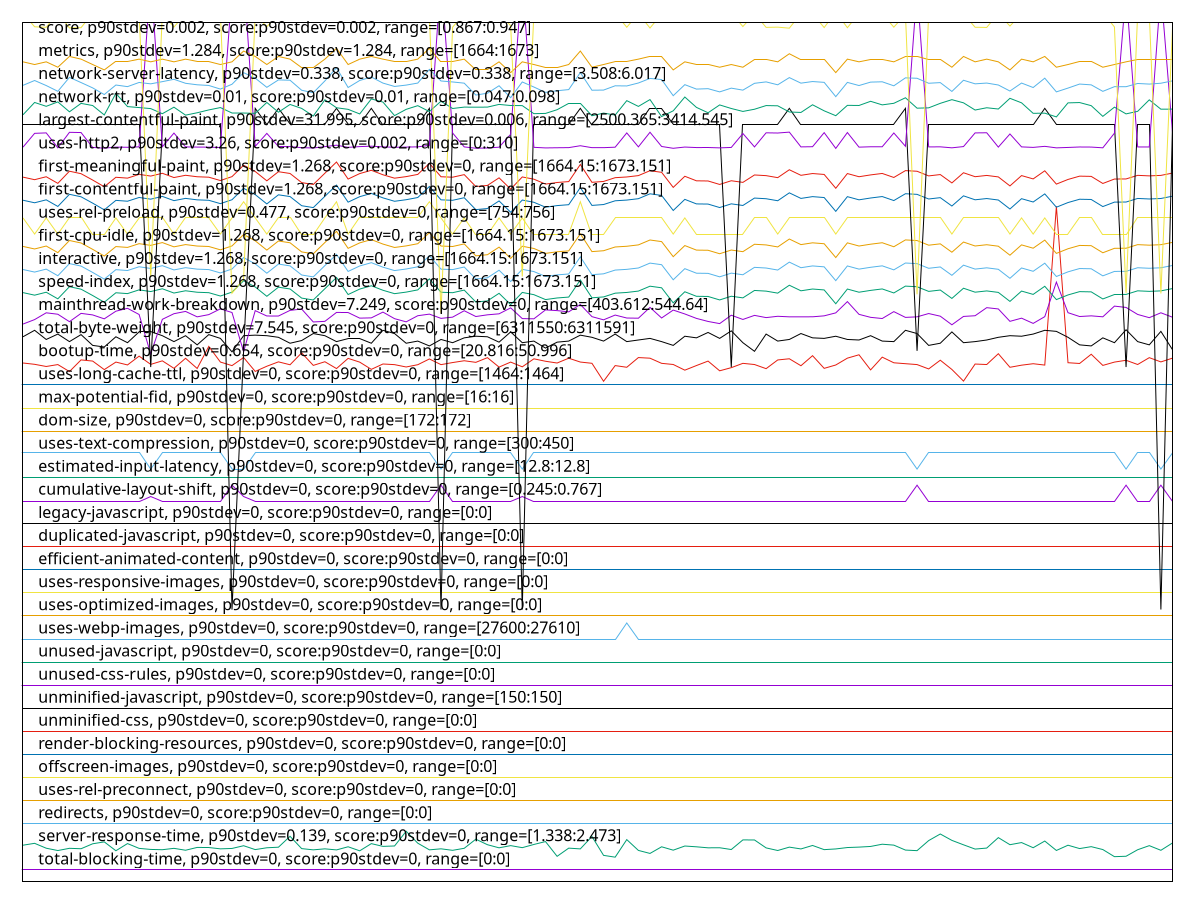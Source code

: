 reset
set terminal svg size 640, 4440 enhanced background rgb 'white'
set output "report_00007_2020-12-11T15:55:29.892Z/correlation/pages+cached+noexternal+nocss/correlation.svg"

$totalBlockingTimeP90Stdev0ScoreP90Stdev0Range00 <<EOF
0 0.5
1 0.5
2 0.5
3 0.5
4 0.5
5 0.5
6 0.5
7 0.5
8 0.5
9 0.5
10 0.5
11 0.5
12 0.5
13 0.5
14 0.5
15 0.5
16 0.5
17 0.5
18 0.5
19 0.5
20 0.5
21 0.5
22 0.5
23 0.5
24 0.5
25 0.5
26 0.5
27 0.5
28 0.5
29 0.5
30 0.5
31 0.5
32 0.5
33 0.5
34 0.5
35 0.5
36 0.5
37 0.5
38 0.5
39 0.5
40 0.5
41 0.5
42 0.5
43 0.5
44 0.5
45 0.5
46 0.5
47 0.5
48 0.5
49 0.5
50 0.5
51 0.5
52 0.5
53 0.5
54 0.5
55 0.5
56 0.5
57 0.5
58 0.5
59 0.5
60 0.5
61 0.5
62 0.5
63 0.5
64 0.5
65 0.5
66 0.5
67 0.5
68 0.5
69 0.5
70 0.5
71 0.5
72 0.5
73 0.5
74 0.5
75 0.5
76 0.5
77 0.5
78 0.5
79 0.5
80 0.5
81 0.5
82 0.5
83 0.5
84 0.5
85 0.5
86 0.5
87 0.5
88 0.5
89 0.5
90 0.5
91 0.5
92 0.5
93 0.5
94 0.5
95 0.5
96 0.5
97 0.5
98 0.5
99 0.5
EOF

$serverResponseTimeP90Stdev0139ScoreP90Stdev0Range13382473 <<EOF
0 1.5719351198871645
1 1.6528942172073342
2 1.4416107193229897
3 1.3409055007052184
4 1.4366741889985892
5 1.418902679830747
6 1.6331480959097315
7 1.715094499294781
8 1.3320197461212975
9 1.6420338504936525
10 1.434699576868829
11 1.3882961918194636
12 1.3764485190409024
13 1.435686882933709
14 1.3537404795486598
15 1.4751791255289137
16 1.4712299012693932
17 1.4139661495063467
18 1.4307503526093086
19 1.549227080394922
20 1.3813850493653028
21 1.4603695345557122
22 1.4850521861777146
23 1.9569844851904086
24 1.4238392101551478
25 1.3705246826516218
26 1.4139661495063465
27 1.3675627644569812
28 1.5038110014104369
29 1.3280705218617768
30 1.6400592383638923
31 1.5205952045133988
32 1.5383667136812407
33 2.174191819464033
34 1.6588180535966146
35 1.3705246826516218
36 1.4149534555712269
37 1.3497912552891396
38 1.4376614950634694
39 1.8315966149506346
40 1.5926685472496471
41 1.4583949224259514
42 1.5531763046544422
43 1.4653060648801126
44 1.6035289139633282
45 1.7289167842031024
46 1.0901297602256699
47 1.4445726375176302
48 1.4119915373765863
49 1.950073342736247
50 1.1315966149506345
51 1.0535994358251057
52 1.8138251057827923
53 1.3458420310296189
54 1.215517630465444
55 1.5028236953455565
56 1.3567023977433001
57 1.5363921015514808
58 1.5018363892806768
59 1.4583949224259518
60 1.461356840620592
61 1.3843469675599431
62 1.8009901269393502
63 1.7980282087447104
64 1.4554330042313115
65 1.3418928067700984
66 1.488014104372355
67 1.4100169252468262
68 1.5600874471086035
69 1.379410437235543
70 1.410016925246826
71 1.4702425952045128
72 1.489001410437235
73 1.5176332863187585
74 1.6143892806770095
75 1.5748970380818048
76 1.3606516220028206
77 1.335968970380818
78 1.7713709449929471
79 2.0567023977432997
80 1.780256699576868
81 1.5887193229901266
82 1.4040930888575456
83 1.4475345557122703
84 1.8997207334273618
85 1.593655853314527
86 1.6854753173483774
87 1.462344146685472
88 1.751624823695345
89 1.3438674188998583
90 1.5709478138222845
91 1.425813822284908
92 1.5087475317348373
93 1.3833596614950632
94 1.0753201692524683
95 1.09309167842031
96 1.3754612129760224
97 1.5521889985895623
98 1.3507785613540197
99 1.6686911142454157
EOF

$redirectsP90Stdev0ScoreP90Stdev0Range00 <<EOF
0 2.5
1 2.5
2 2.5
3 2.5
4 2.5
5 2.5
6 2.5
7 2.5
8 2.5
9 2.5
10 2.5
11 2.5
12 2.5
13 2.5
14 2.5
15 2.5
16 2.5
17 2.5
18 2.5
19 2.5
20 2.5
21 2.5
22 2.5
23 2.5
24 2.5
25 2.5
26 2.5
27 2.5
28 2.5
29 2.5
30 2.5
31 2.5
32 2.5
33 2.5
34 2.5
35 2.5
36 2.5
37 2.5
38 2.5
39 2.5
40 2.5
41 2.5
42 2.5
43 2.5
44 2.5
45 2.5
46 2.5
47 2.5
48 2.5
49 2.5
50 2.5
51 2.5
52 2.5
53 2.5
54 2.5
55 2.5
56 2.5
57 2.5
58 2.5
59 2.5
60 2.5
61 2.5
62 2.5
63 2.5
64 2.5
65 2.5
66 2.5
67 2.5
68 2.5
69 2.5
70 2.5
71 2.5
72 2.5
73 2.5
74 2.5
75 2.5
76 2.5
77 2.5
78 2.5
79 2.5
80 2.5
81 2.5
82 2.5
83 2.5
84 2.5
85 2.5
86 2.5
87 2.5
88 2.5
89 2.5
90 2.5
91 2.5
92 2.5
93 2.5
94 2.5
95 2.5
96 2.5
97 2.5
98 2.5
99 2.5
EOF

$usesRelPreconnectP90Stdev0ScoreP90Stdev0Range00 <<EOF
0 3.5
1 3.5
2 3.5
3 3.5
4 3.5
5 3.5
6 3.5
7 3.5
8 3.5
9 3.5
10 3.5
11 3.5
12 3.5
13 3.5
14 3.5
15 3.5
16 3.5
17 3.5
18 3.5
19 3.5
20 3.5
21 3.5
22 3.5
23 3.5
24 3.5
25 3.5
26 3.5
27 3.5
28 3.5
29 3.5
30 3.5
31 3.5
32 3.5
33 3.5
34 3.5
35 3.5
36 3.5
37 3.5
38 3.5
39 3.5
40 3.5
41 3.5
42 3.5
43 3.5
44 3.5
45 3.5
46 3.5
47 3.5
48 3.5
49 3.5
50 3.5
51 3.5
52 3.5
53 3.5
54 3.5
55 3.5
56 3.5
57 3.5
58 3.5
59 3.5
60 3.5
61 3.5
62 3.5
63 3.5
64 3.5
65 3.5
66 3.5
67 3.5
68 3.5
69 3.5
70 3.5
71 3.5
72 3.5
73 3.5
74 3.5
75 3.5
76 3.5
77 3.5
78 3.5
79 3.5
80 3.5
81 3.5
82 3.5
83 3.5
84 3.5
85 3.5
86 3.5
87 3.5
88 3.5
89 3.5
90 3.5
91 3.5
92 3.5
93 3.5
94 3.5
95 3.5
96 3.5
97 3.5
98 3.5
99 3.5
EOF

$offscreenImagesP90Stdev0ScoreP90Stdev0Range00 <<EOF
0 4.5
1 4.5
2 4.5
3 4.5
4 4.5
5 4.5
6 4.5
7 4.5
8 4.5
9 4.5
10 4.5
11 4.5
12 4.5
13 4.5
14 4.5
15 4.5
16 4.5
17 4.5
18 4.5
19 4.5
20 4.5
21 4.5
22 4.5
23 4.5
24 4.5
25 4.5
26 4.5
27 4.5
28 4.5
29 4.5
30 4.5
31 4.5
32 4.5
33 4.5
34 4.5
35 4.5
36 4.5
37 4.5
38 4.5
39 4.5
40 4.5
41 4.5
42 4.5
43 4.5
44 4.5
45 4.5
46 4.5
47 4.5
48 4.5
49 4.5
50 4.5
51 4.5
52 4.5
53 4.5
54 4.5
55 4.5
56 4.5
57 4.5
58 4.5
59 4.5
60 4.5
61 4.5
62 4.5
63 4.5
64 4.5
65 4.5
66 4.5
67 4.5
68 4.5
69 4.5
70 4.5
71 4.5
72 4.5
73 4.5
74 4.5
75 4.5
76 4.5
77 4.5
78 4.5
79 4.5
80 4.5
81 4.5
82 4.5
83 4.5
84 4.5
85 4.5
86 4.5
87 4.5
88 4.5
89 4.5
90 4.5
91 4.5
92 4.5
93 4.5
94 4.5
95 4.5
96 4.5
97 4.5
98 4.5
99 4.5
EOF

$renderBlockingResourcesP90Stdev0ScoreP90Stdev0Range00 <<EOF
0 5.5
1 5.5
2 5.5
3 5.5
4 5.5
5 5.5
6 5.5
7 5.5
8 5.5
9 5.5
10 5.5
11 5.5
12 5.5
13 5.5
14 5.5
15 5.5
16 5.5
17 5.5
18 5.5
19 5.5
20 5.5
21 5.5
22 5.5
23 5.5
24 5.5
25 5.5
26 5.5
27 5.5
28 5.5
29 5.5
30 5.5
31 5.5
32 5.5
33 5.5
34 5.5
35 5.5
36 5.5
37 5.5
38 5.5
39 5.5
40 5.5
41 5.5
42 5.5
43 5.5
44 5.5
45 5.5
46 5.5
47 5.5
48 5.5
49 5.5
50 5.5
51 5.5
52 5.5
53 5.5
54 5.5
55 5.5
56 5.5
57 5.5
58 5.5
59 5.5
60 5.5
61 5.5
62 5.5
63 5.5
64 5.5
65 5.5
66 5.5
67 5.5
68 5.5
69 5.5
70 5.5
71 5.5
72 5.5
73 5.5
74 5.5
75 5.5
76 5.5
77 5.5
78 5.5
79 5.5
80 5.5
81 5.5
82 5.5
83 5.5
84 5.5
85 5.5
86 5.5
87 5.5
88 5.5
89 5.5
90 5.5
91 5.5
92 5.5
93 5.5
94 5.5
95 5.5
96 5.5
97 5.5
98 5.5
99 5.5
EOF

$unminifiedCssP90Stdev0ScoreP90Stdev0Range00 <<EOF
0 6.5
1 6.5
2 6.5
3 6.5
4 6.5
5 6.5
6 6.5
7 6.5
8 6.5
9 6.5
10 6.5
11 6.5
12 6.5
13 6.5
14 6.5
15 6.5
16 6.5
17 6.5
18 6.5
19 6.5
20 6.5
21 6.5
22 6.5
23 6.5
24 6.5
25 6.5
26 6.5
27 6.5
28 6.5
29 6.5
30 6.5
31 6.5
32 6.5
33 6.5
34 6.5
35 6.5
36 6.5
37 6.5
38 6.5
39 6.5
40 6.5
41 6.5
42 6.5
43 6.5
44 6.5
45 6.5
46 6.5
47 6.5
48 6.5
49 6.5
50 6.5
51 6.5
52 6.5
53 6.5
54 6.5
55 6.5
56 6.5
57 6.5
58 6.5
59 6.5
60 6.5
61 6.5
62 6.5
63 6.5
64 6.5
65 6.5
66 6.5
67 6.5
68 6.5
69 6.5
70 6.5
71 6.5
72 6.5
73 6.5
74 6.5
75 6.5
76 6.5
77 6.5
78 6.5
79 6.5
80 6.5
81 6.5
82 6.5
83 6.5
84 6.5
85 6.5
86 6.5
87 6.5
88 6.5
89 6.5
90 6.5
91 6.5
92 6.5
93 6.5
94 6.5
95 6.5
96 6.5
97 6.5
98 6.5
99 6.5
EOF

$unminifiedJavascriptP90Stdev0ScoreP90Stdev0Range150150 <<EOF
0 7.5
1 7.5
2 7.5
3 7.5
4 7.5
5 7.5
6 7.5
7 7.5
8 7.5
9 7.5
10 7.5
11 7.5
12 7.5
13 7.5
14 7.5
15 7.5
16 7.5
17 7.5
18 7.5
19 7.5
20 7.5
21 7.5
22 7.5
23 7.5
24 7.5
25 7.5
26 7.5
27 7.5
28 7.5
29 7.5
30 7.5
31 7.5
32 7.5
33 7.5
34 7.5
35 7.5
36 7.5
37 7.5
38 7.5
39 7.5
40 7.5
41 7.5
42 7.5
43 7.5
44 7.5
45 7.5
46 7.5
47 7.5
48 7.5
49 7.5
50 7.5
51 7.5
52 7.5
53 7.5
54 7.5
55 7.5
56 7.5
57 7.5
58 7.5
59 7.5
60 7.5
61 7.5
62 7.5
63 7.5
64 7.5
65 7.5
66 7.5
67 7.5
68 7.5
69 7.5
70 7.5
71 7.5
72 7.5
73 7.5
74 7.5
75 7.5
76 7.5
77 7.5
78 7.5
79 7.5
80 7.5
81 7.5
82 7.5
83 7.5
84 7.5
85 7.5
86 7.5
87 7.5
88 7.5
89 7.5
90 7.5
91 7.5
92 7.5
93 7.5
94 7.5
95 7.5
96 7.5
97 7.5
98 7.5
99 7.5
EOF

$unusedCssRulesP90Stdev0ScoreP90Stdev0Range00 <<EOF
0 8.5
1 8.5
2 8.5
3 8.5
4 8.5
5 8.5
6 8.5
7 8.5
8 8.5
9 8.5
10 8.5
11 8.5
12 8.5
13 8.5
14 8.5
15 8.5
16 8.5
17 8.5
18 8.5
19 8.5
20 8.5
21 8.5
22 8.5
23 8.5
24 8.5
25 8.5
26 8.5
27 8.5
28 8.5
29 8.5
30 8.5
31 8.5
32 8.5
33 8.5
34 8.5
35 8.5
36 8.5
37 8.5
38 8.5
39 8.5
40 8.5
41 8.5
42 8.5
43 8.5
44 8.5
45 8.5
46 8.5
47 8.5
48 8.5
49 8.5
50 8.5
51 8.5
52 8.5
53 8.5
54 8.5
55 8.5
56 8.5
57 8.5
58 8.5
59 8.5
60 8.5
61 8.5
62 8.5
63 8.5
64 8.5
65 8.5
66 8.5
67 8.5
68 8.5
69 8.5
70 8.5
71 8.5
72 8.5
73 8.5
74 8.5
75 8.5
76 8.5
77 8.5
78 8.5
79 8.5
80 8.5
81 8.5
82 8.5
83 8.5
84 8.5
85 8.5
86 8.5
87 8.5
88 8.5
89 8.5
90 8.5
91 8.5
92 8.5
93 8.5
94 8.5
95 8.5
96 8.5
97 8.5
98 8.5
99 8.5
EOF

$unusedJavascriptP90Stdev0ScoreP90Stdev0Range00 <<EOF
0 9.5
1 9.5
2 9.5
3 9.5
4 9.5
5 9.5
6 9.5
7 9.5
8 9.5
9 9.5
10 9.5
11 9.5
12 9.5
13 9.5
14 9.5
15 9.5
16 9.5
17 9.5
18 9.5
19 9.5
20 9.5
21 9.5
22 9.5
23 9.5
24 9.5
25 9.5
26 9.5
27 9.5
28 9.5
29 9.5
30 9.5
31 9.5
32 9.5
33 9.5
34 9.5
35 9.5
36 9.5
37 9.5
38 9.5
39 9.5
40 9.5
41 9.5
42 9.5
43 9.5
44 9.5
45 9.5
46 9.5
47 9.5
48 9.5
49 9.5
50 9.5
51 9.5
52 9.5
53 9.5
54 9.5
55 9.5
56 9.5
57 9.5
58 9.5
59 9.5
60 9.5
61 9.5
62 9.5
63 9.5
64 9.5
65 9.5
66 9.5
67 9.5
68 9.5
69 9.5
70 9.5
71 9.5
72 9.5
73 9.5
74 9.5
75 9.5
76 9.5
77 9.5
78 9.5
79 9.5
80 9.5
81 9.5
82 9.5
83 9.5
84 9.5
85 9.5
86 9.5
87 9.5
88 9.5
89 9.5
90 9.5
91 9.5
92 9.5
93 9.5
94 9.5
95 9.5
96 9.5
97 9.5
98 9.5
99 9.5
EOF

$usesWebpImagesP90Stdev0ScoreP90Stdev0Range2760027610 <<EOF
0 10.493000000000166
1 10.493000000000166
2 10.493000000000166
3 10.493000000000166
4 10.493000000000166
5 10.493000000000166
6 10.493000000000166
7 10.493000000000166
8 10.493000000000166
9 10.493000000000166
10 10.493000000000166
11 10.493000000000166
12 10.493000000000166
13 10.493000000000166
14 10.493000000000166
15 10.493000000000166
16 10.493000000000166
17 10.493000000000166
18 10.493000000000166
19 10.493000000000166
20 10.493000000000166
21 10.493000000000166
22 10.493000000000166
23 10.493000000000166
24 10.493000000000166
25 10.493000000000166
26 10.493000000000166
27 10.493000000000166
28 10.493000000000166
29 10.493000000000166
30 10.493000000000166
31 10.493000000000166
32 10.493000000000166
33 10.493000000000166
34 10.493000000000166
35 10.493000000000166
36 10.493000000000166
37 10.493000000000166
38 10.493000000000166
39 10.493000000000166
40 10.493000000000166
41 10.493000000000166
42 10.493000000000166
43 10.493000000000166
44 10.493000000000166
45 10.493000000000166
46 10.493000000000166
47 10.493000000000166
48 10.493000000000166
49 10.493000000000166
50 10.493000000000166
51 10.493000000000166
52 11.193000000000211
53 10.493000000000166
54 10.493000000000166
55 10.493000000000166
56 10.493000000000166
57 10.493000000000166
58 10.493000000000166
59 10.493000000000166
60 10.493000000000166
61 10.493000000000166
62 10.493000000000166
63 10.493000000000166
64 10.493000000000166
65 10.493000000000166
66 10.493000000000166
67 10.493000000000166
68 10.493000000000166
69 10.493000000000166
70 10.493000000000166
71 10.493000000000166
72 10.493000000000166
73 10.493000000000166
74 10.493000000000166
75 10.493000000000166
76 10.493000000000166
77 10.493000000000166
78 10.493000000000166
79 10.493000000000166
80 10.493000000000166
81 10.493000000000166
82 10.493000000000166
83 10.493000000000166
84 10.493000000000166
85 10.493000000000166
86 10.493000000000166
87 10.493000000000166
88 10.493000000000166
89 10.493000000000166
90 10.493000000000166
91 10.493000000000166
92 10.493000000000166
93 10.493000000000166
94 10.493000000000166
95 10.493000000000166
96 10.493000000000166
97 10.493000000000166
98 10.493000000000166
99 10.493000000000166
EOF

$usesOptimizedImagesP90Stdev0ScoreP90Stdev0Range00 <<EOF
0 11.5
1 11.5
2 11.5
3 11.5
4 11.5
5 11.5
6 11.5
7 11.5
8 11.5
9 11.5
10 11.5
11 11.5
12 11.5
13 11.5
14 11.5
15 11.5
16 11.5
17 11.5
18 11.5
19 11.5
20 11.5
21 11.5
22 11.5
23 11.5
24 11.5
25 11.5
26 11.5
27 11.5
28 11.5
29 11.5
30 11.5
31 11.5
32 11.5
33 11.5
34 11.5
35 11.5
36 11.5
37 11.5
38 11.5
39 11.5
40 11.5
41 11.5
42 11.5
43 11.5
44 11.5
45 11.5
46 11.5
47 11.5
48 11.5
49 11.5
50 11.5
51 11.5
52 11.5
53 11.5
54 11.5
55 11.5
56 11.5
57 11.5
58 11.5
59 11.5
60 11.5
61 11.5
62 11.5
63 11.5
64 11.5
65 11.5
66 11.5
67 11.5
68 11.5
69 11.5
70 11.5
71 11.5
72 11.5
73 11.5
74 11.5
75 11.5
76 11.5
77 11.5
78 11.5
79 11.5
80 11.5
81 11.5
82 11.5
83 11.5
84 11.5
85 11.5
86 11.5
87 11.5
88 11.5
89 11.5
90 11.5
91 11.5
92 11.5
93 11.5
94 11.5
95 11.5
96 11.5
97 11.5
98 11.5
99 11.5
EOF

$usesResponsiveImagesP90Stdev0ScoreP90Stdev0Range00 <<EOF
0 12.5
1 12.5
2 12.5
3 12.5
4 12.5
5 12.5
6 12.5
7 12.5
8 12.5
9 12.5
10 12.5
11 12.5
12 12.5
13 12.5
14 12.5
15 12.5
16 12.5
17 12.5
18 12.5
19 12.5
20 12.5
21 12.5
22 12.5
23 12.5
24 12.5
25 12.5
26 12.5
27 12.5
28 12.5
29 12.5
30 12.5
31 12.5
32 12.5
33 12.5
34 12.5
35 12.5
36 12.5
37 12.5
38 12.5
39 12.5
40 12.5
41 12.5
42 12.5
43 12.5
44 12.5
45 12.5
46 12.5
47 12.5
48 12.5
49 12.5
50 12.5
51 12.5
52 12.5
53 12.5
54 12.5
55 12.5
56 12.5
57 12.5
58 12.5
59 12.5
60 12.5
61 12.5
62 12.5
63 12.5
64 12.5
65 12.5
66 12.5
67 12.5
68 12.5
69 12.5
70 12.5
71 12.5
72 12.5
73 12.5
74 12.5
75 12.5
76 12.5
77 12.5
78 12.5
79 12.5
80 12.5
81 12.5
82 12.5
83 12.5
84 12.5
85 12.5
86 12.5
87 12.5
88 12.5
89 12.5
90 12.5
91 12.5
92 12.5
93 12.5
94 12.5
95 12.5
96 12.5
97 12.5
98 12.5
99 12.5
EOF

$efficientAnimatedContentP90Stdev0ScoreP90Stdev0Range00 <<EOF
0 13.5
1 13.5
2 13.5
3 13.5
4 13.5
5 13.5
6 13.5
7 13.5
8 13.5
9 13.5
10 13.5
11 13.5
12 13.5
13 13.5
14 13.5
15 13.5
16 13.5
17 13.5
18 13.5
19 13.5
20 13.5
21 13.5
22 13.5
23 13.5
24 13.5
25 13.5
26 13.5
27 13.5
28 13.5
29 13.5
30 13.5
31 13.5
32 13.5
33 13.5
34 13.5
35 13.5
36 13.5
37 13.5
38 13.5
39 13.5
40 13.5
41 13.5
42 13.5
43 13.5
44 13.5
45 13.5
46 13.5
47 13.5
48 13.5
49 13.5
50 13.5
51 13.5
52 13.5
53 13.5
54 13.5
55 13.5
56 13.5
57 13.5
58 13.5
59 13.5
60 13.5
61 13.5
62 13.5
63 13.5
64 13.5
65 13.5
66 13.5
67 13.5
68 13.5
69 13.5
70 13.5
71 13.5
72 13.5
73 13.5
74 13.5
75 13.5
76 13.5
77 13.5
78 13.5
79 13.5
80 13.5
81 13.5
82 13.5
83 13.5
84 13.5
85 13.5
86 13.5
87 13.5
88 13.5
89 13.5
90 13.5
91 13.5
92 13.5
93 13.5
94 13.5
95 13.5
96 13.5
97 13.5
98 13.5
99 13.5
EOF

$duplicatedJavascriptP90Stdev0ScoreP90Stdev0Range00 <<EOF
0 14.5
1 14.5
2 14.5
3 14.5
4 14.5
5 14.5
6 14.5
7 14.5
8 14.5
9 14.5
10 14.5
11 14.5
12 14.5
13 14.5
14 14.5
15 14.5
16 14.5
17 14.5
18 14.5
19 14.5
20 14.5
21 14.5
22 14.5
23 14.5
24 14.5
25 14.5
26 14.5
27 14.5
28 14.5
29 14.5
30 14.5
31 14.5
32 14.5
33 14.5
34 14.5
35 14.5
36 14.5
37 14.5
38 14.5
39 14.5
40 14.5
41 14.5
42 14.5
43 14.5
44 14.5
45 14.5
46 14.5
47 14.5
48 14.5
49 14.5
50 14.5
51 14.5
52 14.5
53 14.5
54 14.5
55 14.5
56 14.5
57 14.5
58 14.5
59 14.5
60 14.5
61 14.5
62 14.5
63 14.5
64 14.5
65 14.5
66 14.5
67 14.5
68 14.5
69 14.5
70 14.5
71 14.5
72 14.5
73 14.5
74 14.5
75 14.5
76 14.5
77 14.5
78 14.5
79 14.5
80 14.5
81 14.5
82 14.5
83 14.5
84 14.5
85 14.5
86 14.5
87 14.5
88 14.5
89 14.5
90 14.5
91 14.5
92 14.5
93 14.5
94 14.5
95 14.5
96 14.5
97 14.5
98 14.5
99 14.5
EOF

$legacyJavascriptP90Stdev0ScoreP90Stdev0Range00 <<EOF
0 15.5
1 15.5
2 15.5
3 15.5
4 15.5
5 15.5
6 15.5
7 15.5
8 15.5
9 15.5
10 15.5
11 15.5
12 15.5
13 15.5
14 15.5
15 15.5
16 15.5
17 15.5
18 15.5
19 15.5
20 15.5
21 15.5
22 15.5
23 15.5
24 15.5
25 15.5
26 15.5
27 15.5
28 15.5
29 15.5
30 15.5
31 15.5
32 15.5
33 15.5
34 15.5
35 15.5
36 15.5
37 15.5
38 15.5
39 15.5
40 15.5
41 15.5
42 15.5
43 15.5
44 15.5
45 15.5
46 15.5
47 15.5
48 15.5
49 15.5
50 15.5
51 15.5
52 15.5
53 15.5
54 15.5
55 15.5
56 15.5
57 15.5
58 15.5
59 15.5
60 15.5
61 15.5
62 15.5
63 15.5
64 15.5
65 15.5
66 15.5
67 15.5
68 15.5
69 15.5
70 15.5
71 15.5
72 15.5
73 15.5
74 15.5
75 15.5
76 15.5
77 15.5
78 15.5
79 15.5
80 15.5
81 15.5
82 15.5
83 15.5
84 15.5
85 15.5
86 15.5
87 15.5
88 15.5
89 15.5
90 15.5
91 15.5
92 15.5
93 15.5
94 15.5
95 15.5
96 15.5
97 15.5
98 15.5
99 15.5
EOF

$cumulativeLayoutShiftP90Stdev0ScoreP90Stdev0Range02450767 <<EOF
0 16.458740408834423
1 16.458740408834423
2 16.458740408834423
3 16.458740408834423
4 16.458740408834423
5 16.458740408834423
6 16.458740408834423
7 16.458740408834423
8 16.458740408834423
9 16.458740408834423
10 16.458740408834423
11 16.667322541209014
12 16.458740408834423
13 16.458740408834423
14 16.458740408834423
15 16.458740408834423
16 16.458740408834423
17 16.458740408834423
18 17.158740408834422
19 16.66753526064322
20 16.458740408834423
21 16.458740408834423
22 16.458740408834423
23 16.458740408834423
24 16.458740408834423
25 16.458740408834423
26 16.458740408834423
27 16.458740408834423
28 16.458740408834423
29 16.458740408834423
30 16.458740408834423
31 16.458740408834423
32 16.458740408834423
33 16.458740408834423
34 16.458740408834423
35 16.458740408834423
36 17.158740408834422
37 16.458740408834423
38 16.458740408834423
39 16.458740408834423
40 16.458740408834423
41 16.458740408834423
42 16.458740408834423
43 16.667322541209014
44 16.458740408834423
45 16.458740408834423
46 16.458740408834423
47 16.458740408834423
48 16.458740408834423
49 16.458740408834423
50 16.458740408834423
51 16.458740408834423
52 16.458740408834423
53 16.458740408834423
54 16.458740408834423
55 16.458740408834423
56 16.458740408834423
57 16.458740408834423
58 16.458740408834423
59 16.458740408834423
60 16.458740408834423
61 16.458740408834423
62 16.458740408834423
63 16.458740408834423
64 16.458740408834423
65 16.458740408834423
66 16.458740408834423
67 16.458740408834423
68 16.458740408834423
69 16.458740408834423
70 16.458740408834423
71 16.458740408834423
72 16.458740408834423
73 16.458740408834423
74 16.458740408834423
75 16.458740408834423
76 16.458740408834423
77 17.158740408834422
78 16.458740408834423
79 16.458740408834423
80 16.458740408834423
81 16.458740408834423
82 16.458740408834423
83 16.458740408834423
84 16.458740408834423
85 16.458740408834423
86 16.458740408834423
87 16.458740408834423
88 16.458740408834423
89 16.458740408834423
90 16.458740408834423
91 16.458740408834423
92 16.458740408834423
93 16.458740408834423
94 16.458740408834423
95 17.158740408834422
96 16.458740408834423
97 16.458740408834423
98 17.158740408834422
99 16.458740408834423
EOF

$estimatedInputLatencyP90Stdev0ScoreP90Stdev0Range128128 <<EOF
0 17.500000000000185
1 17.500000000000185
2 17.500000000000185
3 17.500000000000185
4 17.500000000000185
5 17.500000000000185
6 17.500000000000185
7 17.500000000000185
8 17.500000000000185
9 17.500000000000185
10 17.500000000000185
11 17.500000000000185
12 17.500000000000185
13 17.500000000000185
14 17.500000000000185
15 17.500000000000185
16 17.500000000000185
17 17.500000000000185
18 17.500000000000185
19 17.500000000000185
20 17.500000000000185
21 17.500000000000185
22 17.500000000000185
23 17.500000000000185
24 17.500000000000185
25 17.500000000000185
26 17.500000000000185
27 17.500000000000185
28 17.500000000000185
29 17.500000000000185
30 17.500000000000185
31 17.500000000000185
32 17.500000000000185
33 17.500000000000185
34 17.500000000000185
35 17.500000000000185
36 17.500000000000185
37 17.500000000000185
38 17.500000000000185
39 17.500000000000185
40 17.500000000000185
41 17.500000000000185
42 17.500000000000185
43 17.500000000000185
44 17.500000000000185
45 17.500000000000185
46 17.500000000000185
47 17.500000000000185
48 17.500000000000185
49 17.500000000000185
50 17.500000000000185
51 17.500000000000185
52 17.500000000000185
53 17.500000000000185
54 17.500000000000185
55 17.500000000000185
56 17.500000000000185
57 17.500000000000185
58 17.500000000000185
59 17.500000000000185
60 17.500000000000185
61 17.500000000000185
62 17.500000000000185
63 17.500000000000185
64 17.500000000000185
65 17.500000000000185
66 17.500000000000185
67 17.500000000000185
68 17.500000000000185
69 17.500000000000185
70 17.500000000000185
71 17.500000000000185
72 17.500000000000185
73 17.500000000000185
74 17.500000000000185
75 17.500000000000185
76 17.500000000000185
77 17.500000000000185
78 17.500000000000185
79 17.500000000000185
80 17.500000000000185
81 17.500000000000185
82 17.500000000000185
83 17.500000000000185
84 17.500000000000185
85 17.500000000000185
86 17.500000000000185
87 17.500000000000185
88 17.500000000000185
89 17.500000000000185
90 17.500000000000185
91 17.500000000000185
92 17.500000000000185
93 17.500000000000185
94 17.500000000000185
95 17.500000000000185
96 17.500000000000185
97 17.500000000000185
98 17.500000000000185
99 17.500000000000185
EOF

$usesTextCompressionP90Stdev0ScoreP90Stdev0Range300450 <<EOF
0 18.556
1 18.556
2 18.556
3 18.556
4 18.556
5 18.556
6 18.556
7 18.556
8 18.556
9 18.556
10 18.556
11 17.855999999999998
12 18.556
13 18.556
14 18.556
15 18.556
16 18.556
17 18.556
18 17.855999999999998
19 17.855999999999998
20 18.556
21 18.556
22 18.556
23 18.556
24 18.556
25 18.556
26 18.556
27 18.556
28 18.556
29 18.556
30 18.556
31 18.556
32 18.556
33 18.556
34 18.556
35 18.556
36 17.855999999999998
37 18.556
38 18.556
39 18.556
40 18.556
41 18.556
42 18.556
43 17.855999999999998
44 18.556
45 18.556
46 18.556
47 18.556
48 18.556
49 18.556
50 18.556
51 18.556
52 18.556
53 18.556
54 18.556
55 18.556
56 18.556
57 18.556
58 18.556
59 18.556
60 18.556
61 18.556
62 18.556
63 18.556
64 18.556
65 18.556
66 18.556
67 18.556
68 18.556
69 18.556
70 18.556
71 18.556
72 18.556
73 18.556
74 18.556
75 18.556
76 18.556
77 17.855999999999998
78 18.556
79 18.556
80 18.556
81 18.556
82 18.556
83 18.556
84 18.556
85 18.556
86 18.556
87 18.556
88 18.556
89 18.556
90 18.556
91 18.556
92 18.556
93 18.556
94 18.556
95 17.855999999999998
96 18.556
97 18.556
98 17.855999999999998
99 18.556
EOF

$domSizeP90Stdev0ScoreP90Stdev0Range172172 <<EOF
0 19.5
1 19.5
2 19.5
3 19.5
4 19.5
5 19.5
6 19.5
7 19.5
8 19.5
9 19.5
10 19.5
11 19.5
12 19.5
13 19.5
14 19.5
15 19.5
16 19.5
17 19.5
18 19.5
19 19.5
20 19.5
21 19.5
22 19.5
23 19.5
24 19.5
25 19.5
26 19.5
27 19.5
28 19.5
29 19.5
30 19.5
31 19.5
32 19.5
33 19.5
34 19.5
35 19.5
36 19.5
37 19.5
38 19.5
39 19.5
40 19.5
41 19.5
42 19.5
43 19.5
44 19.5
45 19.5
46 19.5
47 19.5
48 19.5
49 19.5
50 19.5
51 19.5
52 19.5
53 19.5
54 19.5
55 19.5
56 19.5
57 19.5
58 19.5
59 19.5
60 19.5
61 19.5
62 19.5
63 19.5
64 19.5
65 19.5
66 19.5
67 19.5
68 19.5
69 19.5
70 19.5
71 19.5
72 19.5
73 19.5
74 19.5
75 19.5
76 19.5
77 19.5
78 19.5
79 19.5
80 19.5
81 19.5
82 19.5
83 19.5
84 19.5
85 19.5
86 19.5
87 19.5
88 19.5
89 19.5
90 19.5
91 19.5
92 19.5
93 19.5
94 19.5
95 19.5
96 19.5
97 19.5
98 19.5
99 19.5
EOF

$maxPotentialFidP90Stdev0ScoreP90Stdev0Range1616 <<EOF
0 20.5
1 20.5
2 20.5
3 20.5
4 20.5
5 20.5
6 20.5
7 20.5
8 20.5
9 20.5
10 20.5
11 20.5
12 20.5
13 20.5
14 20.5
15 20.5
16 20.5
17 20.5
18 20.5
19 20.5
20 20.5
21 20.5
22 20.5
23 20.5
24 20.5
25 20.5
26 20.5
27 20.5
28 20.5
29 20.5
30 20.5
31 20.5
32 20.5
33 20.5
34 20.5
35 20.5
36 20.5
37 20.5
38 20.5
39 20.5
40 20.5
41 20.5
42 20.5
43 20.5
44 20.5
45 20.5
46 20.5
47 20.5
48 20.5
49 20.5
50 20.5
51 20.5
52 20.5
53 20.5
54 20.5
55 20.5
56 20.5
57 20.5
58 20.5
59 20.5
60 20.5
61 20.5
62 20.5
63 20.5
64 20.5
65 20.5
66 20.5
67 20.5
68 20.5
69 20.5
70 20.5
71 20.5
72 20.5
73 20.5
74 20.5
75 20.5
76 20.5
77 20.5
78 20.5
79 20.5
80 20.5
81 20.5
82 20.5
83 20.5
84 20.5
85 20.5
86 20.5
87 20.5
88 20.5
89 20.5
90 20.5
91 20.5
92 20.5
93 20.5
94 20.5
95 20.5
96 20.5
97 20.5
98 20.5
99 20.5
EOF

$usesLongCacheTtlP90Stdev0ScoreP90Stdev0Range14641464 <<EOF
0 21.5
1 21.5
2 21.5
3 21.5
4 21.5
5 21.5
6 21.5
7 21.5
8 21.5
9 21.5
10 21.5
11 21.5
12 21.5
13 21.5
14 21.5
15 21.5
16 21.5
17 21.5
18 21.5
19 21.5
20 21.5
21 21.5
22 21.5
23 21.5
24 21.5
25 21.5
26 21.5
27 21.5
28 21.5
29 21.5
30 21.5
31 21.5
32 21.5
33 21.5
34 21.5
35 21.5
36 21.5
37 21.5
38 21.5
39 21.5
40 21.5
41 21.5
42 21.5
43 21.5
44 21.5
45 21.5
46 21.5
47 21.5
48 21.5
49 21.5
50 21.5
51 21.5
52 21.5
53 21.5
54 21.5
55 21.5
56 21.5
57 21.5
58 21.5
59 21.5
60 21.5
61 21.5
62 21.5
63 21.5
64 21.5
65 21.5
66 21.5
67 21.5
68 21.5
69 21.5
70 21.5
71 21.5
72 21.5
73 21.5
74 21.5
75 21.5
76 21.5
77 21.5
78 21.5
79 21.5
80 21.5
81 21.5
82 21.5
83 21.5
84 21.5
85 21.5
86 21.5
87 21.5
88 21.5
89 21.5
90 21.5
91 21.5
92 21.5
93 21.5
94 21.5
95 21.5
96 21.5
97 21.5
98 21.5
99 21.5
EOF

$bootupTimeP90Stdev0654ScoreP90Stdev0Range2081650996 <<EOF
0 22.44916212338594
1 22.391916786226684
2 22.298516499282638
3 22.380869440459108
4 22.07756958393113
5 22.58273457675753
6 22.532519368723097
7 22.162935437589667
8 22.489334289813485
9 22.36480057388809
10 22.746436154949784
11 22.388903873744617
12 22.542562410329985
13 22.219176470588234
14 22.652031563845046
15 22.212146341463413
16 23.167239598278332
17 22.490338593974172
18 22.33567575322812
19 22.686177905308462
20 22.08459971305595
21 22.308559540889526
22 22.49837302725968
23 22.372835007173602
24 22.889047345767572
25 22.345718794835005
26 22.503394548063127
27 22.20812912482066
28 22.64901865136298
29 22.486321377331418
30 22.173982783357243
31 22.405977044476327
32 22.37785652797704
33 22.276421807747486
34 22.374843615494974
35 22.623911047345764
36 22.377856527977045
37 22.46824390243902
38 22.546579626972736
39 22.477282639885225
40 22.68015208034433
41 22.271400286944047
42 22.488329985652793
43 22.283451936872307
44 22.629936872309898
45 22.524484935437588
46 22.44815781922525
47 22.6560487804878
48 22.490338593974172
49 22.436106169296984
50 21.65777044476327
51 22.336680057388808
52 22.264370157819226
53 22.684169296987086
54 22.657053084648492
55 22.43409756097561
56 22.384886657101863
57 22.13883213773314
58 22.338688665710183
59 22.531515064562406
60 22.110711621233857
61 22.247296987087516
62 22.43409756097561
63 22.382878048780487
64 22.204111908177907
65 22.580725968436155
66 22.631945480631277
67 22.330654232424678
68 22.765517934002865
69 22.217167862266855
70 22.36279196556671
71 22.659061692969868
72 22.804685796269723
73 22.150883787661403
74 22.702246771879484
75 22.458200860832136
76 22.419032998565278
77 22.380869440459108
78 22.19206025824964
79 22.569678622668576
80 22.1689612625538
81 21.66480057388809
82 22.403968436154948
83 22.382878048780487
84 22.850883787661402
85 22.263365853658534
86 22.354757532281205
87 22.41802869440459
88 22.358774748923956
89 29.23524533715924
90 22.461213773314203
91 22.428071736011475
92 22.827784791965566
93 22.344714490674317
94 22.488329985652793
95 22.56666571018651
96 22.383882352941175
97 22.68015208034433
98 22.496364418938306
99 22.66006599713056
EOF

$totalByteWeightP90Stdev7545ScoreP90Stdev0Range63115506311591 <<EOF
0 23.584700000006706
1 23.86470000000554
2 23.4680333333381
3 23.701366666675312
4 23.374700000014855
5 23.67803333332995
6 23.211366666684626
7 23.14136666667764
8 23.584700000006706
9 23.32803333332413
10 23.81803333334392
11 23.81803333334392
12 23.631366666668328
13 23.374700000014855
14 23.631366666668328
15 23.234700000000885
16 23.67803333332995
17 23.51469999999972
18 22.931366666656686
19 23.631366666668328
20 23.65470000001369
21 23.631366666668328
22 23.561366666661343
23 23.30470000000787
24 23.421366666676477
25 23.72469999999157
26 23.631366666668328
27 23.374700000014855
28 23.49136666668346
29 23.49136666668346
30 23.30470000000787
31 23.86470000000554
32 23.72469999999157
33 23.30470000000787
34 23.398033333331114
35 23.188033333339263
36 23.4680333333381
37 23.32803333332413
38 23.538033333345084
39 23.608033333322965
40 23.584700000006706
41 23.35136666666949
42 23.794699999998556
43 23.32803333332413
44 23.398033333331114
45 23.09470000001602
46 23.35136666666949
47 23.398033333331114
48 23.65470000001369
49 23.561366666661343
50 23.398033333331114
51 23.701366666675312
52 23.374700000014855
53 23.444699999992736
54 23.51469999999972
55 23.374700000014855
56 23.211366666684626
57 23.608033333322965
58 23.538033333345084
59 23.771366666682297
60 23.51469999999972
61 23.84136666666018
62 23.32803333332413
63 22.95470000000205
64 23.701366666675312
65 23.398033333331114
66 23.4680333333381
67 23.72469999999157
68 23.538033333345084
69 23.51469999999972
70 23.608033333322965
71 23.4680333333381
72 23.444699999992736
73 23.631366666668328
74 23.398033333331114
75 23.374700000014855
76 23.86470000000554
77 23.72469999999157
78 23.211366666684626
79 23.30470000000787
80 23.794699999998556
81 23.32803333332413
82 23.374700000014855
83 23.444699999992736
84 23.561366666661343
85 23.631366666668328
86 23.608033333322965
87 23.701366666675312
88 23.86470000000554
89 23.81803333334392
90 23.561366666661343
91 23.234700000000885
92 23.188033333339263
93 23.538033333345084
94 23.32803333332413
95 23.888033333350904
96 23.374700000014855
97 23.234700000000885
98 23.81803333334392
99 23.024700000009034
EOF

$mainthreadWorkBreakdownP90Stdev7249ScoreP90Stdev0Range40361254464 <<EOF
0 24.134621372697445
1 24.328653671461012
2 24.62204251829422
3 24.560308983093613
4 24.23830545041634
5 24.597578728236186
6 24.53063449407015
7 24.360889351501392
8 24.691636260408778
9 24.817222937168815
10 24.54873946505173
11 22.8375105980318
12 24.339428337118356
13 24.58318306838254
14 24.682098031794105
15 24.447174993691643
16 24.54361708301792
17 24.79275914711077
18 24.634671839515512
19 22.93722041382791
20 24.71592341660358
21 24.483914837244512
22 24.48320830179157
23 24.727581251577085
24 24.78463398940197
25 24.225764446126675
26 24.252612793338386
27 24.638822735301538
28 24.63370035326772
29 24.391447009841038
30 24.40301652788292
31 24.6527768104971
32 24.368484607620488
33 24.230886828160482
34 24.49610257380773
35 24.564989780469347
36 24.38155551349988
37 24.434369038607112
38 24.71203747161242
39 24.46139401968206
40 24.534873706787785
41 24.57823732021196
42 24.835592858945244
43 24.371575700227098
44 24.361860837749184
45 24.748070779712343
46 24.71689490285137
47 24.66372811001766
48 24.983347085541254
49 24.455565102195308
50 24.3179673227353
51 24.524540625788546
52 24.396481074943225
53 24.388179283371194
54 24.8576720918496
55 24.397982462780718
56 24.74029888973
57 24.5718785011355
58 24.37996580873076
59 24.247843679031032
60 24.154845950037853
61 24.517563588190765
62 24.334482588947765
63 24.510763184456223
64 24.414409412061573
65 24.471638783749682
66 24.447704895281348
67 24.448676381529143
68 24.4494712339137
69 24.49080355791068
70 24.619481327277306
71 25.106814155942466
72 24.55553986878627
73 24.425713979308604
74 24.37457847590209
75 24.673178021700743
76 24.423506056018176
77 24.447528261418114
78 24.590248422911934
79 24.47605463033056
80 24.103533812768106
81 24.46527996467323
82 24.495396038354777
83 24.844954453696687
84 24.789314786777688
85 24.25261279333838
86 24.390033938935154
87 24.16341269240474
88 24.455653419126925
89 25.951300656068625
90 24.627076583396416
91 24.461482336613674
92 24.49018533938935
93 24.44911796618723
94 24.91181037093111
95 24.85484595003785
96 24.551388973000257
97 24.411318319454956
98 24.622925687610394
99 24.4312779460005
EOF

$speedIndexP90Stdev1268ScoreP90Stdev0Range1664151673151 <<EOF
0 25.496203277162152
1 25.385869043850562
2 25.513225900754065
3 25.22707377339154
4 25.752819979517625
5 25.64518381901115
6 25.370201973745367
7 25.079592160878775
8 25.49006418396789
9 25.453399068987892
10 25.615661428172274
11 25.54197927567256
12 25.662871185178176
13 25.478242193464183
14 25.576246103714595
15 25.512535089842572
16 25.493739819383563
17 25.34864345964047
18 25.51800944046164
19 26.01184800297912
20 25.7398379480494
21 25.336912708313832
22 25.73133967042162
23 25.654255600037118
24 25.25887714365504
25 25.17759607112916
26 25.665686565496543
27 26.15063582534202
28 25.41326686528248
29 25.649993427055165
30 25.792326543152257
31 25.598221711199983
32 25.450909542873006
33 25.51841349967404
34 25.613966986313983
35 26.092268820407668
36 25.51303038823184
37 25.49306204264022
38 25.604777897774767
39 25.089120137789592
40 25.13712497905209
41 25.46595097290748
42 24.97752159016838
43 25.504128051391774
44 25.407401489619104
45 25.1948533097476
46 25.26437756261049
47 25.3030890419885
48 26.044290047481496
49 25.271754901778138
50 25.30969736523585
51 25.472168271110633
52 25.503267796294494
53 25.562534158830516
54 25.774417596126824
55 25.704802104087065
56 25.052181305278708
57 25.53328548552267
58 25.337030015827168
59 25.329574471650602
60 25.17934264966007
61 25.33979325947294
62 25.269239307326984
63 25.59006232194386
64 25.560865785308494
65 25.473966986313997
66 25.816100865841037
67 25.574929652732408
68 25.652157098966455
69 25.612311646960137
70 25.014695037705934
71 25.651088297178944
72 25.513669062470797
73 25.592682189740117
74 25.655663290196372
75 25.4819829997206
76 25.777884684852353
77 25.750617205101804
78 25.549539093194255
79 25.607762722279034
80 25.245165198770962
81 25.685915594451046
82 25.514894274276003
83 25.569624746299155
84 25.50574428824123
85 25.116100865841048
86 25.56300338888363
87 25.419445060981218
88 25.770012047295296
89 25.194266772181265
90 25.39552736244289
91 25.538994451168293
92 25.528775663345982
93 25.221847071967147
94 25.413879471185055
95 25.417998268317575
96 25.573665338422757
97 25.550412382459655
98 25.571423461502548
99 25.671591043664336
EOF

$interactiveP90Stdev1268ScoreP90Stdev0Range1664151673151 <<EOF
0 26.496203277162152
1 26.385869043850562
2 26.513225900754065
3 26.22707377339154
4 26.752819979517625
5 26.64518381901115
6 26.370201973745367
7 26.079592160878775
8 26.49006418396789
9 26.453399068987892
10 26.615661428172274
11 26.54197927567256
12 26.662871185178176
13 26.478242193464183
14 26.576246103714595
15 26.512535089842572
16 26.493739819383563
17 26.34864345964047
18 26.51800944046164
19 27.01184800297912
20 26.7398379480494
21 26.336912708313832
22 26.73133967042162
23 26.654255600037118
24 26.25887714365504
25 26.17759607112916
26 26.665686565496543
27 27.15063582534202
28 26.41326686528248
29 26.649993427055165
30 26.792326543152257
31 26.598221711199983
32 26.450909542873006
33 26.51841349967404
34 26.613966986313983
35 27.092268820407668
36 26.51303038823184
37 26.49306204264022
38 26.604777897774767
39 26.089120137789592
40 26.13712497905209
41 26.46595097290748
42 25.97752159016838
43 26.504128051391774
44 26.407401489619104
45 26.1948533097476
46 26.26437756261049
47 26.3030890419885
48 27.044290047481496
49 26.271754901778138
50 26.30969736523585
51 26.472168271110633
52 26.503267796294494
53 26.562534158830516
54 26.774417596126824
55 26.704802104087065
56 26.052181305278708
57 26.53328548552267
58 26.337030015827168
59 26.329574471650602
60 26.17934264966007
61 26.33979325947294
62 26.269239307326984
63 26.59006232194386
64 26.560865785308494
65 26.473966986313997
66 26.816100865841037
67 26.574929652732408
68 26.652157098966455
69 26.612311646960137
70 26.014695037705934
71 26.651088297178944
72 26.513669062470797
73 26.592682189740117
74 26.655663290196372
75 26.4819829997206
76 26.777884684852353
77 26.750617205101804
78 26.549539093194255
79 26.607762722279034
80 26.245165198770962
81 26.685915594451046
82 26.514894274276003
83 26.569624746299155
84 26.50574428824123
85 26.116100865841048
86 26.56300338888363
87 26.419445060981218
88 26.770012047295296
89 26.194266772181265
90 26.39552736244289
91 26.538994451168293
92 26.528775663345982
93 26.221847071967147
94 26.413879471185055
95 26.417998268317575
96 26.573665338422757
97 26.550412382459655
98 26.571423461502548
99 26.671591043664336
EOF

$firstCpuIdleP90Stdev1268ScoreP90Stdev0Range1664151673151 <<EOF
0 27.496203277162152
1 27.385869043850562
2 27.513225900754065
3 27.22707377339154
4 27.752819979517625
5 27.64518381901115
6 27.370201973745367
7 27.079592160878775
8 27.49006418396789
9 27.453399068987892
10 27.615661428172274
11 27.54197927567256
12 27.662871185178176
13 27.478242193464183
14 27.576246103714595
15 27.512535089842572
16 27.493739819383563
17 27.34864345964047
18 27.51800944046164
19 28.01184800297912
20 27.7398379480494
21 27.336912708313832
22 27.73133967042162
23 27.654255600037118
24 27.25887714365504
25 27.17759607112916
26 27.665686565496543
27 28.15063582534202
28 27.41326686528248
29 27.649993427055165
30 27.792326543152257
31 27.598221711199983
32 27.450909542873006
33 27.51841349967404
34 27.613966986313983
35 28.092268820407668
36 27.51303038823184
37 27.49306204264022
38 27.604777897774767
39 27.089120137789592
40 27.13712497905209
41 27.46595097290748
42 26.97752159016838
43 27.504128051391774
44 27.407401489619104
45 27.1948533097476
46 27.26437756261049
47 27.3030890419885
48 28.044290047481496
49 27.271754901778138
50 27.30969736523585
51 27.472168271110633
52 27.503267796294494
53 27.562534158830516
54 27.774417596126824
55 27.704802104087065
56 27.052181305278708
57 27.53328548552267
58 27.337030015827168
59 27.329574471650602
60 27.17934264966007
61 27.33979325947294
62 27.269239307326984
63 27.59006232194386
64 27.560865785308494
65 27.473966986313997
66 27.816100865841037
67 27.574929652732408
68 27.652157098966455
69 27.612311646960137
70 27.014695037705934
71 27.651088297178944
72 27.513669062470797
73 27.592682189740117
74 27.655663290196372
75 27.4819829997206
76 27.777884684852353
77 27.750617205101804
78 27.549539093194255
79 27.607762722279034
80 27.245165198770962
81 27.685915594451046
82 27.514894274276003
83 27.569624746299155
84 27.50574428824123
85 27.116100865841048
86 27.56300338888363
87 27.419445060981218
88 27.770012047295296
89 27.194266772181265
90 27.39552736244289
91 27.538994451168293
92 27.528775663345982
93 27.221847071967147
94 27.413879471185055
95 27.417998268317575
96 27.573665338422757
97 27.550412382459655
98 27.571423461502548
99 27.671591043664336
EOF

$usesRelPreloadP90Stdev0477ScoreP90Stdev0Range754756 <<EOF
0 28.73100000000011
1 28.031000000000063
2 28.73100000000011
3 28.031000000000063
4 28.73100000000011
5 28.73100000000011
6 28.031000000000063
7 28.031000000000063
8 28.73100000000011
9 28.031000000000063
10 28.73100000000011
11 28.73100000000011
12 28.73100000000011
13 28.031000000000063
14 28.73100000000011
15 28.73100000000011
16 28.73100000000011
17 28.031000000000063
18 28.73100000000011
19 29.43100000000004
20 28.73100000000011
21 28.031000000000063
22 28.73100000000011
23 28.73100000000011
24 28.031000000000063
25 28.031000000000063
26 28.73100000000011
27 29.43100000000004
28 28.031000000000063
29 28.73100000000011
30 28.73100000000011
31 28.73100000000011
32 28.73100000000011
33 28.73100000000011
34 28.73100000000011
35 29.43100000000004
36 28.73100000000011
37 28.031000000000063
38 28.73100000000011
39 28.031000000000063
40 28.031000000000063
41 28.73100000000011
42 28.031000000000063
43 28.73100000000011
44 28.031000000000063
45 28.031000000000063
46 28.031000000000063
47 28.031000000000063
48 29.43100000000004
49 28.031000000000063
50 28.031000000000063
51 28.73100000000011
52 28.73100000000011
53 28.73100000000011
54 28.73100000000011
55 28.73100000000011
56 28.031000000000063
57 28.73100000000011
58 28.031000000000063
59 28.031000000000063
60 28.031000000000063
61 28.031000000000063
62 28.031000000000063
63 28.73100000000011
64 28.73100000000011
65 28.031000000000063
66 28.73100000000011
67 28.73100000000011
68 28.73100000000011
69 28.73100000000011
70 28.031000000000063
71 28.73100000000011
72 28.73100000000011
73 28.73100000000011
74 28.73100000000011
75 28.73100000000011
76 28.73100000000011
77 28.73100000000011
78 28.73100000000011
79 28.73100000000011
80 28.031000000000063
81 28.73100000000011
82 28.73100000000011
83 28.73100000000011
84 28.73100000000011
85 28.031000000000063
86 28.73100000000011
87 28.031000000000063
88 28.73100000000011
89 28.031000000000063
90 28.031000000000063
91 28.73100000000011
92 28.73100000000011
93 28.031000000000063
94 28.031000000000063
95 28.031000000000063
96 28.73100000000011
97 28.73100000000011
98 28.73100000000011
99 28.73100000000011
EOF

$firstContentfulPaintP90Stdev1268ScoreP90Stdev0Range1664151673151 <<EOF
0 29.496203277162152
1 29.385869043850562
2 29.513225900754065
3 29.22707377339154
4 29.752819979517625
5 29.64518381901115
6 29.370201973745367
7 29.079592160878775
8 29.49006418396789
9 29.453399068987892
10 29.615661428172274
11 29.54197927567256
12 29.662871185178176
13 29.478242193464183
14 29.576246103714595
15 29.512535089842572
16 29.493739819383563
17 29.34864345964047
18 29.51800944046164
19 30.01184800297912
20 29.7398379480494
21 29.336912708313832
22 29.73133967042162
23 29.654255600037118
24 29.25887714365504
25 29.17759607112916
26 29.665686565496543
27 30.15063582534202
28 29.41326686528248
29 29.649993427055165
30 29.792326543152257
31 29.598221711199983
32 29.450909542873006
33 29.51841349967404
34 29.613966986313983
35 30.092268820407668
36 29.51303038823184
37 29.49306204264022
38 29.604777897774767
39 29.089120137789592
40 29.13712497905209
41 29.46595097290748
42 28.97752159016838
43 29.504128051391774
44 29.407401489619104
45 29.1948533097476
46 29.26437756261049
47 29.3030890419885
48 30.044290047481496
49 29.271754901778138
50 29.30969736523585
51 29.472168271110633
52 29.503267796294494
53 29.562534158830516
54 29.774417596126824
55 29.704802104087065
56 29.052181305278708
57 29.53328548552267
58 29.337030015827168
59 29.329574471650602
60 29.17934264966007
61 29.33979325947294
62 29.269239307326984
63 29.59006232194386
64 29.560865785308494
65 29.473966986313997
66 29.816100865841037
67 29.574929652732408
68 29.652157098966455
69 29.612311646960137
70 29.014695037705934
71 29.651088297178944
72 29.513669062470797
73 29.592682189740117
74 29.655663290196372
75 29.4819829997206
76 29.777884684852353
77 29.750617205101804
78 29.549539093194255
79 29.607762722279034
80 29.245165198770962
81 29.685915594451046
82 29.514894274276003
83 29.569624746299155
84 29.50574428824123
85 29.116100865841048
86 29.56300338888363
87 29.419445060981218
88 29.770012047295296
89 29.194266772181265
90 29.39552736244289
91 29.538994451168293
92 29.528775663345982
93 29.221847071967147
94 29.413879471185055
95 29.417998268317575
96 29.573665338422757
97 29.550412382459655
98 29.571423461502548
99 29.671591043664336
EOF

$firstMeaningfulPaintP90Stdev1268ScoreP90Stdev0Range1664151673151 <<EOF
0 30.496203277162152
1 30.385869043850562
2 30.513225900754065
3 30.22707377339154
4 30.752819979517625
5 30.64518381901115
6 30.370201973745367
7 30.079592160878775
8 30.49006418396789
9 30.453399068987892
10 30.615661428172274
11 30.54197927567256
12 30.662871185178176
13 30.478242193464183
14 30.576246103714595
15 30.512535089842572
16 30.493739819383563
17 30.34864345964047
18 30.51800944046164
19 31.01184800297912
20 30.7398379480494
21 30.336912708313832
22 30.73133967042162
23 30.654255600037118
24 30.25887714365504
25 30.17759607112916
26 30.665686565496543
27 31.15063582534202
28 30.41326686528248
29 30.649993427055165
30 30.792326543152257
31 30.598221711199983
32 30.450909542873006
33 30.51841349967404
34 30.613966986313983
35 31.092268820407668
36 30.51303038823184
37 30.49306204264022
38 30.604777897774767
39 30.089120137789592
40 30.13712497905209
41 30.46595097290748
42 29.97752159016838
43 30.504128051391774
44 30.407401489619104
45 30.1948533097476
46 30.26437756261049
47 30.3030890419885
48 31.044290047481496
49 30.271754901778138
50 30.30969736523585
51 30.472168271110633
52 30.503267796294494
53 30.562534158830516
54 30.774417596126824
55 30.704802104087065
56 30.052181305278708
57 30.53328548552267
58 30.337030015827168
59 30.329574471650602
60 30.17934264966007
61 30.33979325947294
62 30.269239307326984
63 30.59006232194386
64 30.560865785308494
65 30.473966986313997
66 30.816100865841037
67 30.574929652732408
68 30.652157098966455
69 30.612311646960137
70 30.014695037705934
71 30.651088297178944
72 30.513669062470797
73 30.592682189740117
74 30.655663290196372
75 30.4819829997206
76 30.777884684852353
77 30.750617205101804
78 30.549539093194255
79 30.607762722279034
80 30.245165198770962
81 30.685915594451046
82 30.514894274276003
83 30.569624746299155
84 30.50574428824123
85 30.116100865841048
86 30.56300338888363
87 30.419445060981218
88 30.770012047295296
89 30.194266772181265
90 30.39552736244289
91 30.538994451168293
92 30.528775663345982
93 30.221847071967147
94 30.413879471185055
95 30.417998268317575
96 30.573665338422757
97 30.550412382459655
98 30.571423461502548
99 30.671591043664336
EOF

$usesHttp2P90Stdev326ScoreP90Stdev0002Range0310 <<EOF
0 32.774
1 32.774
2 32.774
3 32.774
4 32.774
5 32.774
6 32.774
7 32.774
8 32.774
9 32.774
10 32.774
11 22.274
12 32.774
13 32.774
14 32.774
15 32.774
16 32.774
17 32.774
18 11.774000000000001
19 22.974
20 33.474000000000004
21 32.774
22 33.474000000000004
23 32.774
24 32.774
25 32.774
26 32.774
27 33.474000000000004
28 32.774
29 32.774
30 33.474000000000004
31 32.774
32 32.774
33 32.774
34 32.774
35 33.474000000000004
36 11.774000000000001
37 32.774
38 32.774
39 32.774
40 32.774
41 32.774
42 32.774
43 11.774000000000001
44 32.774
45 32.774
46 32.774
47 32.774
48 33.474000000000004
49 32.774
50 32.774
51 32.774
52 32.774
53 32.774
54 33.474000000000004
55 33.474000000000004
56 32.774
57 32.774
58 32.774
59 32.774
60 32.774
61 22.274
62 32.774
63 32.774
64 32.774
65 32.774
66 33.474000000000004
67 32.774
68 32.774
69 32.774
70 32.774
71 32.774
72 32.774
73 32.774
74 32.774
75 32.774
76 33.474000000000004
77 22.974
78 32.774
79 32.774
80 32.774
81 32.774
82 32.774
83 32.774
84 32.774
85 32.774
86 32.774
87 32.774
88 33.474000000000004
89 32.774
90 32.774
91 32.774
92 32.774
93 32.774
94 32.774
95 22.274
96 32.774
97 32.774
98 11.774000000000001
99 32.774
EOF

$largestContentfulPaintP90Stdev31995ScoreP90Stdev0006Range25003653414545 <<EOF
0 31.795063726505706
1 32.39192848600701
2 32.41191829259107
3 31.76613696608159
4 32.4366177869223
5 32.42640824513164
6 31.782671957983357
7 31.750977555651815
8 31.796753232230973
9 31.788626631417387
10 31.80804832573732
11 39.218297887867685
12 31.81227023616709
13 32.403003173377535
14 31.804615345681576
15 31.79742969367962
16 31.79374664535388
17 31.77714532562432
18 38.59796214075857
19 39.27266693189948
20 31.829729697917063
21 32.39045032298769
22 31.822188924253275
23 31.81951727230781
24 31.77113915542959
25 31.759139174262685
26 31.8164249948209
27 31.87988465902671
28 31.784753663038163
29 31.818349737749077
30 31.835840921503635
31 31.805977332008744
32 31.789305152736453
33 31.796873940638072
34 31.807568787901623
35 31.8716122193868
36 39.20640296009263
37 32.406815581566164
38 31.80487282948511
39 31.74803812055068
40 31.757044286037146
41 31.792750903988853
42 32.35297880805304
43 39.20624723388825
44 31.786556049662888
45 31.761176386116244
46 31.768550722249433
47 31.773982600568765
48 31.855894584070963
49 31.772166618799204
50 31.77203519906588
51 31.792680868394292
52 32.41071862405364
53 31.806833826132817
54 32.43947359128404
55 31.82329919441411
56 31.744845733360957
57 31.798340156408912
58 31.776769605258202
59 31.778752848506546
60 31.763328538739692
61 31.78136517618367
62 32.38433497966026
63 31.80462358516329
64 32.41517947945309
65 32.40617207804438
66 32.44484573336096
67 31.80580718671137
68 31.813504922501792
69 32.42228356058608
70 31.740294243662667
71 32.42741675769332
72 31.79451868479039
73 31.810761175091343
74 31.81231761318694
75 32.407787840408304
76 31.831429091020386
77 38.62756577460542
78 31.80466807836454
79 31.80783451118687
80 31.76524215836755
81 31.819603374891717
82 32.41094109005989
83 32.417219575125245
84 31.796283993747416
85 32.36487085200949
86 31.805802654996427
87 31.78412169479077
88 31.829439668160767
89 31.763876052299526
90 31.78148794446119
91 31.801132928735548
92 31.797471303062267
93 31.765761657689563
94 32.399955389091865
95 38.586220879317466
96 31.803892743135336
97 31.800838779238397
98 38.602773174130824
99 32.42875320162718
EOF

$networkRttP90Stdev001ScoreP90Stdev001Range00470098 <<EOF
0 33.19626436781609
1 33.72931034482759
2 33.56235632183908
3 33.75344827586207
4 33.325
5 33.68908045977012
6 33.59655172413793
7 33.1882183908046
8 34.12155172413793
9 33.55028735632184
10 33.5080459770115
11 33.463793103448275
12 33.242528735632185
13 33.52413793103448
14 33.1801724137931
15 33.282758620689656
16 33.405459770114945
17 33.5080459770115
18 33.27270114942529
19 33.27068965517241
20 33.258620689655174
21 33.72931034482759
22 33.30689655172414
23 33.642816091954025
24 33.47183908045977
25 33.14195402298851
26 33.845977011494256
27 33.5
28 33.4316091954023
29 33.23247126436782
30 33.88218390804598
31 33.74540229885058
32 33.160057471264366
33 33.4316091954023
34 33.59051724137931
35 33.33505747126437
36 33.78362068965517
37 33.46781609195402
38 33.528160919540234
39 33.52413793103448
40 33.528160919540234
41 33.6448275862069
42 33.59655172413793
43 33.592528735632186
44 33.24454022988506
45 33.25459770114943
46 33.41551724137931
47 33.70517241379311
48 33.70517241379311
49 33.15402298850575
50 33.26867816091954
51 33.184195402298855
52 33.807758620689654
53 33.55833333333334
54 33.85402298850575
55 33.117816091954026
56 33.36724137931034
57 33.96465517241379
58 33.51609195402299
59 33.282758620689656
60 33.62270114942529
61 33.46781609195402
62 33.34109195402299
63 33.43563218390805
64 33.594540229885055
65 33.58448275862069
66 33.316954022988504
67 33.29683908045977
68 33.62873563218391
69 33.36724137931034
70 33.15603448275862
71 33.60459770114942
72 33.59856321839081
73 33.77959770114943
74 33.62471264367816
75 33.69310344827586
76 33.93247126436782
77 33.48189655172414
78 33.495977011494254
79 33.69109195402299
80 33.85
81 33.7132183908046
82 33.4014367816092
83 33.5
84 33.445689655172416
85 33.90833333333333
86 33.7132183908046
87 33.258620689655174
88 33.266666666666666
89 33.103735632183906
90 33.71120689655172
91 33.72528735632184
92 33.59051724137931
93 33.127873563218394
94 33.52614942528736
95 33.23448275862069
96 33.34511494252874
97 33.84195402298851
98 33.43764367816092
99 33.44166666666667
EOF

$networkServerLatencyP90Stdev0338ScoreP90Stdev0338Range35086017 <<EOF
0 34.47053025830258
1 34.6797036900369
2 34.461438007380075
3 34.21196937269372
4 34.81613911439114
5 34.591002583025826
6 34.360286715867154
7 34.07222767527675
8 34.48427195571956
9 34.41447859778597
10 34.59539372693727
11 34.53520922509225
12 34.63021291512915
13 34.731984132841326
14 34.55897306273063
15 34.49439741697417
16 34.465260885608856
17 34.30810959409594
18 34.51779963099631
19 35.01916494464945
20 34.78188819188192
21 34.38420553505535
22 34.70599889298893
23 34.691378966789664
24 34.25784391143911
25 34.1497184501845
26 34.662397416974166
27 35.231231365313654
28 34.37604317343173
29 34.681563468634685
30 34.82977749077491
31 34.56796199261992
32 34.42258929889299
33 34.48096568265682
34 34.56884022140221
35 35.160559778597786
36 34.6597110701107
37 34.617194464944646
38 34.56481070110701
39 34.04985867158671
40 34.129777490774906
41 34.45281070110701
42 33.93506900369004
43 34.61657453874538
44 34.39743062730627
45 34.16464833948339
46 34.23733468634686
47 34.28630885608856
48 35.02298782287823
49 34.259342066420665
50 34.26533468634686
51 34.45089926199262
52 34.44418339483395
53 34.57188819188192
54 34.77000627306273
55 34.72118708487085
56 34.02201365313653
57 34.49977011070111
58 34.307954612546126
59 34.32593247232472
60 34.1867073800738
61 34.34943800738007
62 34.26295830258302
63 34.55840479704797
64 34.61962250922509
65 34.493829151291514
66 34.805497047970476
67 34.5656889298893
68 34.63517232472324
69 34.59962988929889
70 33.981460147601474
71 34.59782177121771
72 34.46190295202952
73 34.610168634686346
74 34.62432361623616
75 34.45022767527675
76 34.794648339483395
77 34.776463837638374
78 34.560729520295205
79 34.58909114391144
80 34.20716494464945
81 34.69075904059041
82 34.5357258302583
83 34.56884022140221
84 34.485098523985236
85 34.22410959409594
86 34.56982177121771
87 34.3757332103321
88 34.78121660516605
89 34.187223985239854
90 34.35160774907749
91 34.525961992619926
92 34.491452767527676
93 34.21021291512915
94 34.41318708487085
95 34.410862361623614
96 34.551430627306274
97 34.52482546125461
98 34.56207269372693
99 34.664360516605164
EOF

$metricsP90Stdev1284ScoreP90Stdev1284Range16641673 <<EOF
0 35.488333333333344
1 35.3716666666667
2 35.488333333333344
3 35.255000000000024
4 35.72166666666669
5 35.60500000000002
6 35.3716666666667
7 35.13833333333335
8 35.488333333333344
9 35.488333333333344
10 35.60500000000002
11 35.488333333333344
12 35.60500000000002
13 35.488333333333344
14 35.60500000000002
15 35.488333333333344
16 35.488333333333344
17 35.3716666666667
18 35.488333333333344
19 35.95500000000001
20 35.72166666666669
21 35.3716666666667
22 35.72166666666669
23 35.60500000000002
24 35.255000000000024
25 35.255000000000024
26 35.60500000000002
27 36.07166666666669
28 35.3716666666667
29 35.60500000000002
30 35.72166666666669
31 35.60500000000002
32 35.488333333333344
33 35.488333333333344
34 35.60500000000002
35 36.07166666666669
36 35.488333333333344
37 35.488333333333344
38 35.60500000000002
39 35.13833333333335
40 35.13833333333335
41 35.488333333333344
42 35.021666666666704
43 35.488333333333344
44 35.3716666666667
45 35.255000000000024
46 35.255000000000024
47 35.3716666666667
48 35.95500000000001
49 35.255000000000024
50 35.3716666666667
51 35.488333333333344
52 35.488333333333344
53 35.60500000000002
54 35.72166666666669
55 35.72166666666669
56 35.13833333333335
57 35.488333333333344
58 35.3716666666667
59 35.3716666666667
60 35.255000000000024
61 35.3716666666667
62 35.255000000000024
63 35.60500000000002
64 35.60500000000002
65 35.488333333333344
66 35.83833333333337
67 35.60500000000002
68 35.60500000000002
69 35.60500000000002
70 35.021666666666704
71 35.60500000000002
72 35.488333333333344
73 35.60500000000002
74 35.60500000000002
75 35.488333333333344
76 35.72166666666669
77 35.72166666666669
78 35.60500000000002
79 35.60500000000002
80 35.255000000000024
81 35.72166666666669
82 35.488333333333344
83 35.60500000000002
84 35.488333333333344
85 35.13833333333335
86 35.60500000000002
87 35.488333333333344
88 35.72166666666669
89 35.255000000000024
90 35.3716666666667
91 35.488333333333344
92 35.488333333333344
93 35.255000000000024
94 35.3716666666667
95 35.488333333333344
96 35.60500000000002
97 35.60500000000002
98 35.60500000000002
99 35.60500000000002
EOF

$scoreP90Stdev0002ScoreP90Stdev0002Range08670947 <<EOF
0 37.59157530960405
1 37.0060500815583
2 36.98381984267837
3 37.62299735147471
4 36.955061603101285
5 36.96708670628419
6 37.60520867717611
7 37.63951280698103
8 37.59006062030707
9 37.59832462964539
10 37.577452934509154
11 26.17619805734671
12 37.57273158867582
13 36.993416766875555
14 37.581305315570035
15 37.58908438067817
16 37.592863373250196
17 37.61076997883981
18 25.46852481851124
19 26.089959583090206
20 37.55494240239241
21 37.00827672114568
22 37.56226155053059
23 37.565955653027146
24 37.617789504385996
25 37.63035106176386
26 37.568732288749715
27 37.50079501730741
28 37.60259582005389
29 37.56713173193583
30 37.548326269235986
31 37.5796829885154
32 37.597717179097685
33 37.589525451311886
34 37.577934522229356
35 37.50960810597712
36 24.600619470458355
37 36.98931597083765
38 37.580636494670586
39 37.64215075795744
40 37.632929209273925
41 37.59422135788233
42 37.05158284947629
43 26.193997967951788
44 37.60097175395251
45 37.628168823046394
46 37.62016069038131
47 37.61444178626249
48 37.52538660513983
49 37.61662573491435
50 37.61618989910258
51 37.59419575179405
52 36.98518964913964
53 37.5793979941422
54 36.95182222785553
55 37.56159815348602
56 37.64571004936454
57 37.58791101703591
58 37.611297950066415
59 37.60952736655537
60 37.62636027785368
61 37.60689825744706
62 37.015490373493975
63 37.58109226184172
64 36.97978988948506
65 36.99025425300084
66 36.94571004936452
67 37.58019087270404
68 37.57171511927726
69 36.971783039084556
70 37.65055901415829
71 36.96596981945055
72 37.59183422107361
73 37.57521191690478
74 37.572793690871094
75 36.988490199898365
76 37.55275355639628
77 25.422967326532586
78 37.581651674163595
79 37.57777382336701
80 37.62357778777732
81 37.56540254636374
82 36.9847905904052
83 36.97758050043052
84 37.59027410441149
85 37.037498753462756
86 37.58037227903628
87 37.60310415105454
88 37.554769486298994
89 37.62562195937306
90 37.605957400150686
91 37.58517081533566
92 37.58880389513331
93 37.623429860977666
94 36.997471784189486
95 25.48669968770278
96 37.58203109348969
97 37.58528108016958
98 25.460891398780888
99 36.964300964520504
EOF

unset key
unset tics
set yrange [0:37.2]

set label "total-blocking-time, p90stdev=0, score:p90stdev=0, range=[0:0]" at character 4.2, first 1 left front
set label "server-response-time, p90stdev=0.139, score:p90stdev=0, range=[1.338:2.473]" at character 4.2, first 2 left front
set label "redirects, p90stdev=0, score:p90stdev=0, range=[0:0]" at character 4.2, first 3 left front
set label "uses-rel-preconnect, p90stdev=0, score:p90stdev=0, range=[0:0]" at character 4.2, first 4 left front
set label "offscreen-images, p90stdev=0, score:p90stdev=0, range=[0:0]" at character 4.2, first 5 left front
set label "render-blocking-resources, p90stdev=0, score:p90stdev=0, range=[0:0]" at character 4.2, first 6 left front
set label "unminified-css, p90stdev=0, score:p90stdev=0, range=[0:0]" at character 4.2, first 7 left front
set label "unminified-javascript, p90stdev=0, score:p90stdev=0, range=[150:150]" at character 4.2, first 8 left front
set label "unused-css-rules, p90stdev=0, score:p90stdev=0, range=[0:0]" at character 4.2, first 9 left front
set label "unused-javascript, p90stdev=0, score:p90stdev=0, range=[0:0]" at character 4.2, first 10 left front
set label "uses-webp-images, p90stdev=0, score:p90stdev=0, range=[27600:27610]" at character 4.2, first 11 left front
set label "uses-optimized-images, p90stdev=0, score:p90stdev=0, range=[0:0]" at character 4.2, first 12 left front
set label "uses-responsive-images, p90stdev=0, score:p90stdev=0, range=[0:0]" at character 4.2, first 13 left front
set label "efficient-animated-content, p90stdev=0, score:p90stdev=0, range=[0:0]" at character 4.2, first 14 left front
set label "duplicated-javascript, p90stdev=0, score:p90stdev=0, range=[0:0]" at character 4.2, first 15 left front
set label "legacy-javascript, p90stdev=0, score:p90stdev=0, range=[0:0]" at character 4.2, first 16 left front
set label "cumulative-layout-shift, p90stdev=0, score:p90stdev=0, range=[0.245:0.767]" at character 4.2, first 17 left front
set label "estimated-input-latency, p90stdev=0, score:p90stdev=0, range=[12.8:12.8]" at character 4.2, first 18 left front
set label "uses-text-compression, p90stdev=0, score:p90stdev=0, range=[300:450]" at character 4.2, first 19 left front
set label "dom-size, p90stdev=0, score:p90stdev=0, range=[172:172]" at character 4.2, first 20 left front
set label "max-potential-fid, p90stdev=0, score:p90stdev=0, range=[16:16]" at character 4.2, first 21 left front
set label "uses-long-cache-ttl, p90stdev=0, score:p90stdev=0, range=[1464:1464]" at character 4.2, first 22 left front
set label "bootup-time, p90stdev=0.654, score:p90stdev=0, range=[20.816:50.996]" at character 4.2, first 23 left front
set label "total-byte-weight, p90stdev=7.545, score:p90stdev=0, range=[6311550:6311591]" at character 4.2, first 24 left front
set label "mainthread-work-breakdown, p90stdev=7.249, score:p90stdev=0, range=[403.612:544.64]" at character 4.2, first 25 left front
set label "speed-index, p90stdev=1.268, score:p90stdev=0, range=[1664.15:1673.151]" at character 4.2, first 26 left front
set label "interactive, p90stdev=1.268, score:p90stdev=0, range=[1664.15:1673.151]" at character 4.2, first 27 left front
set label "first-cpu-idle, p90stdev=1.268, score:p90stdev=0, range=[1664.15:1673.151]" at character 4.2, first 28 left front
set label "uses-rel-preload, p90stdev=0.477, score:p90stdev=0, range=[754:756]" at character 4.2, first 29 left front
set label "first-contentful-paint, p90stdev=1.268, score:p90stdev=0, range=[1664.15:1673.151]" at character 4.2, first 30 left front
set label "first-meaningful-paint, p90stdev=1.268, score:p90stdev=0, range=[1664.15:1673.151]" at character 4.2, first 31 left front
set label "uses-http2, p90stdev=3.26, score:p90stdev=0.002, range=[0:310]" at character 4.2, first 32 left front
set label "largest-contentful-paint, p90stdev=31.995, score:p90stdev=0.006, range=[2500.365:3414.545]" at character 4.2, first 33 left front
set label "network-rtt, p90stdev=0.01, score:p90stdev=0.01, range=[0.047:0.098]" at character 4.2, first 34 left front
set label "network-server-latency, p90stdev=0.338, score:p90stdev=0.338, range=[3.508:6.017]" at character 4.2, first 35 left front
set label "metrics, p90stdev=1.284, score:p90stdev=1.284, range=[1664:1673]" at character 4.2, first 36 left front
set label "score, p90stdev=0.002, score:p90stdev=0.002, range=[0.867:0.947]" at character 4.2, first 37 left front
plot \
  $totalBlockingTimeP90Stdev0ScoreP90Stdev0Range00 with line, \
  $serverResponseTimeP90Stdev0139ScoreP90Stdev0Range13382473 with line, \
  $redirectsP90Stdev0ScoreP90Stdev0Range00 with line, \
  $usesRelPreconnectP90Stdev0ScoreP90Stdev0Range00 with line, \
  $offscreenImagesP90Stdev0ScoreP90Stdev0Range00 with line, \
  $renderBlockingResourcesP90Stdev0ScoreP90Stdev0Range00 with line, \
  $unminifiedCssP90Stdev0ScoreP90Stdev0Range00 with line, \
  $unminifiedJavascriptP90Stdev0ScoreP90Stdev0Range150150 with line, \
  $unusedCssRulesP90Stdev0ScoreP90Stdev0Range00 with line, \
  $unusedJavascriptP90Stdev0ScoreP90Stdev0Range00 with line, \
  $usesWebpImagesP90Stdev0ScoreP90Stdev0Range2760027610 with line, \
  $usesOptimizedImagesP90Stdev0ScoreP90Stdev0Range00 with line, \
  $usesResponsiveImagesP90Stdev0ScoreP90Stdev0Range00 with line, \
  $efficientAnimatedContentP90Stdev0ScoreP90Stdev0Range00 with line, \
  $duplicatedJavascriptP90Stdev0ScoreP90Stdev0Range00 with line, \
  $legacyJavascriptP90Stdev0ScoreP90Stdev0Range00 with line, \
  $cumulativeLayoutShiftP90Stdev0ScoreP90Stdev0Range02450767 with line, \
  $estimatedInputLatencyP90Stdev0ScoreP90Stdev0Range128128 with line, \
  $usesTextCompressionP90Stdev0ScoreP90Stdev0Range300450 with line, \
  $domSizeP90Stdev0ScoreP90Stdev0Range172172 with line, \
  $maxPotentialFidP90Stdev0ScoreP90Stdev0Range1616 with line, \
  $usesLongCacheTtlP90Stdev0ScoreP90Stdev0Range14641464 with line, \
  $bootupTimeP90Stdev0654ScoreP90Stdev0Range2081650996 with line, \
  $totalByteWeightP90Stdev7545ScoreP90Stdev0Range63115506311591 with line, \
  $mainthreadWorkBreakdownP90Stdev7249ScoreP90Stdev0Range40361254464 with line, \
  $speedIndexP90Stdev1268ScoreP90Stdev0Range1664151673151 with line, \
  $interactiveP90Stdev1268ScoreP90Stdev0Range1664151673151 with line, \
  $firstCpuIdleP90Stdev1268ScoreP90Stdev0Range1664151673151 with line, \
  $usesRelPreloadP90Stdev0477ScoreP90Stdev0Range754756 with line, \
  $firstContentfulPaintP90Stdev1268ScoreP90Stdev0Range1664151673151 with line, \
  $firstMeaningfulPaintP90Stdev1268ScoreP90Stdev0Range1664151673151 with line, \
  $usesHttp2P90Stdev326ScoreP90Stdev0002Range0310 with line, \
  $largestContentfulPaintP90Stdev31995ScoreP90Stdev0006Range25003653414545 with line, \
  $networkRttP90Stdev001ScoreP90Stdev001Range00470098 with line, \
  $networkServerLatencyP90Stdev0338ScoreP90Stdev0338Range35086017 with line, \
  $metricsP90Stdev1284ScoreP90Stdev1284Range16641673 with line, \
  $scoreP90Stdev0002ScoreP90Stdev0002Range08670947 with line, \


reset